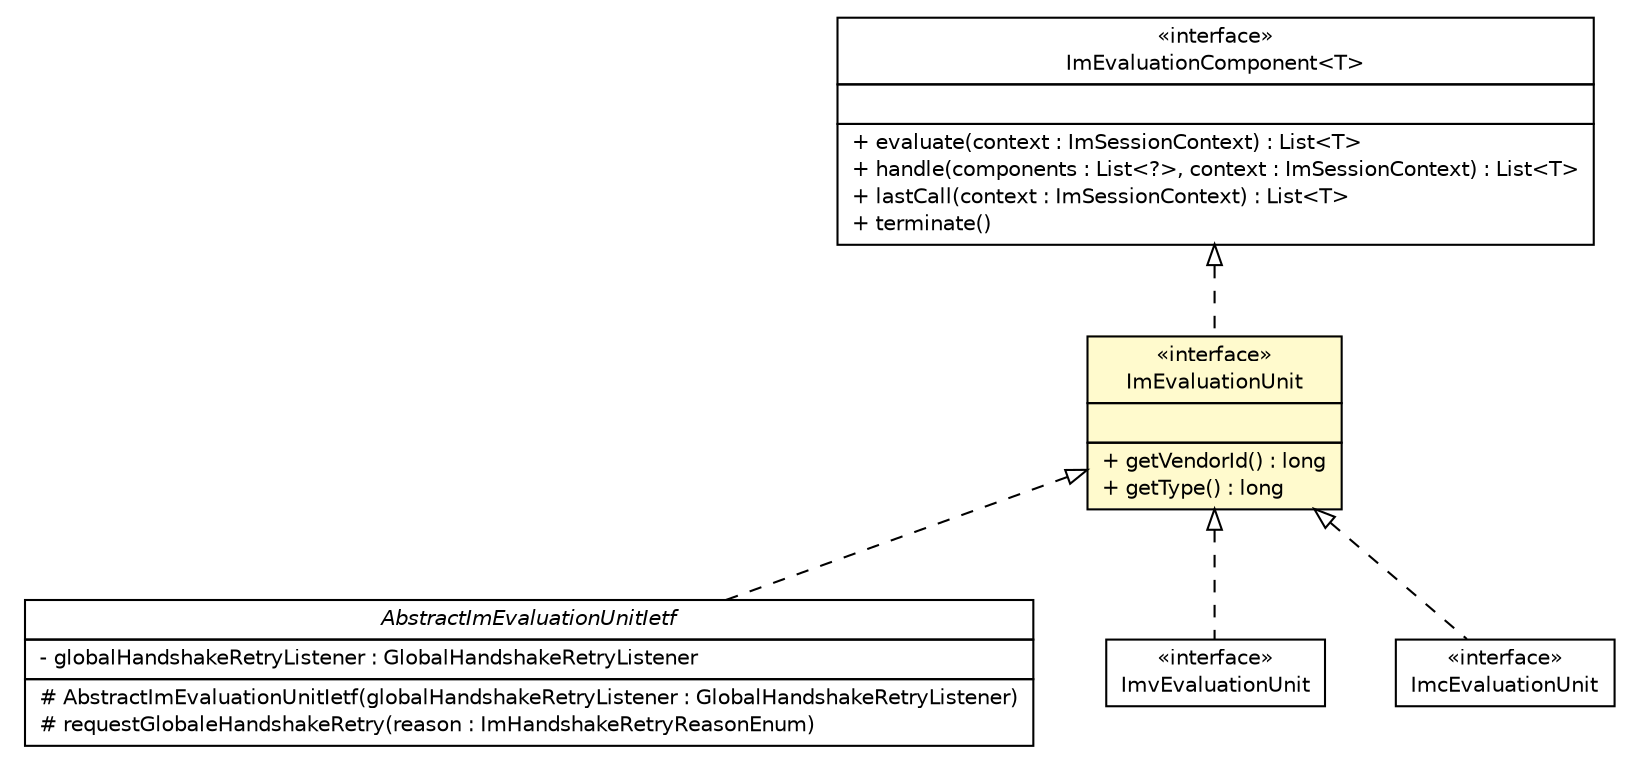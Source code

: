 #!/usr/local/bin/dot
#
# Class diagram 
# Generated by UMLGraph version R5_6 (http://www.umlgraph.org/)
#

digraph G {
	edge [fontname="Helvetica",fontsize=10,labelfontname="Helvetica",labelfontsize=10];
	node [fontname="Helvetica",fontsize=10,shape=plaintext];
	nodesep=0.25;
	ranksep=0.5;
	// de.hsbremen.tc.tnc.im.evaluate.ImEvaluationUnit
	c3253 [label=<<table title="de.hsbremen.tc.tnc.im.evaluate.ImEvaluationUnit" border="0" cellborder="1" cellspacing="0" cellpadding="2" port="p" bgcolor="lemonChiffon" href="./ImEvaluationUnit.html">
		<tr><td><table border="0" cellspacing="0" cellpadding="1">
<tr><td align="center" balign="center"> &#171;interface&#187; </td></tr>
<tr><td align="center" balign="center"> ImEvaluationUnit </td></tr>
		</table></td></tr>
		<tr><td><table border="0" cellspacing="0" cellpadding="1">
<tr><td align="left" balign="left">  </td></tr>
		</table></td></tr>
		<tr><td><table border="0" cellspacing="0" cellpadding="1">
<tr><td align="left" balign="left"> + getVendorId() : long </td></tr>
<tr><td align="left" balign="left"> + getType() : long </td></tr>
		</table></td></tr>
		</table>>, URL="./ImEvaluationUnit.html", fontname="Helvetica", fontcolor="black", fontsize=10.0];
	// de.hsbremen.tc.tnc.im.evaluate.AbstractImEvaluationUnitIetf
	c3259 [label=<<table title="de.hsbremen.tc.tnc.im.evaluate.AbstractImEvaluationUnitIetf" border="0" cellborder="1" cellspacing="0" cellpadding="2" port="p" href="./AbstractImEvaluationUnitIetf.html">
		<tr><td><table border="0" cellspacing="0" cellpadding="1">
<tr><td align="center" balign="center"><font face="Helvetica-Oblique"> AbstractImEvaluationUnitIetf </font></td></tr>
		</table></td></tr>
		<tr><td><table border="0" cellspacing="0" cellpadding="1">
<tr><td align="left" balign="left"> - globalHandshakeRetryListener : GlobalHandshakeRetryListener </td></tr>
		</table></td></tr>
		<tr><td><table border="0" cellspacing="0" cellpadding="1">
<tr><td align="left" balign="left"> # AbstractImEvaluationUnitIetf(globalHandshakeRetryListener : GlobalHandshakeRetryListener) </td></tr>
<tr><td align="left" balign="left"> # requestGlobaleHandshakeRetry(reason : ImHandshakeRetryReasonEnum) </td></tr>
		</table></td></tr>
		</table>>, URL="./AbstractImEvaluationUnitIetf.html", fontname="Helvetica", fontcolor="black", fontsize=10.0];
	// de.hsbremen.tc.tnc.im.evaluate.ImvEvaluationUnit
	c3261 [label=<<table title="de.hsbremen.tc.tnc.im.evaluate.ImvEvaluationUnit" border="0" cellborder="1" cellspacing="0" cellpadding="2" port="p" href="./ImvEvaluationUnit.html">
		<tr><td><table border="0" cellspacing="0" cellpadding="1">
<tr><td align="center" balign="center"> &#171;interface&#187; </td></tr>
<tr><td align="center" balign="center"> ImvEvaluationUnit </td></tr>
		</table></td></tr>
		</table>>, URL="./ImvEvaluationUnit.html", fontname="Helvetica", fontcolor="black", fontsize=10.0];
	// de.hsbremen.tc.tnc.im.evaluate.ImcEvaluationUnit
	c3262 [label=<<table title="de.hsbremen.tc.tnc.im.evaluate.ImcEvaluationUnit" border="0" cellborder="1" cellspacing="0" cellpadding="2" port="p" href="./ImcEvaluationUnit.html">
		<tr><td><table border="0" cellspacing="0" cellpadding="1">
<tr><td align="center" balign="center"> &#171;interface&#187; </td></tr>
<tr><td align="center" balign="center"> ImcEvaluationUnit </td></tr>
		</table></td></tr>
		</table>>, URL="./ImcEvaluationUnit.html", fontname="Helvetica", fontcolor="black", fontsize=10.0];
	// de.hsbremen.tc.tnc.im.evaluate.ImEvaluationComponent<T>
	c3263 [label=<<table title="de.hsbremen.tc.tnc.im.evaluate.ImEvaluationComponent" border="0" cellborder="1" cellspacing="0" cellpadding="2" port="p" href="./ImEvaluationComponent.html">
		<tr><td><table border="0" cellspacing="0" cellpadding="1">
<tr><td align="center" balign="center"> &#171;interface&#187; </td></tr>
<tr><td align="center" balign="center"> ImEvaluationComponent&lt;T&gt; </td></tr>
		</table></td></tr>
		<tr><td><table border="0" cellspacing="0" cellpadding="1">
<tr><td align="left" balign="left">  </td></tr>
		</table></td></tr>
		<tr><td><table border="0" cellspacing="0" cellpadding="1">
<tr><td align="left" balign="left"> + evaluate(context : ImSessionContext) : List&lt;T&gt; </td></tr>
<tr><td align="left" balign="left"> + handle(components : List&lt;?&gt;, context : ImSessionContext) : List&lt;T&gt; </td></tr>
<tr><td align="left" balign="left"> + lastCall(context : ImSessionContext) : List&lt;T&gt; </td></tr>
<tr><td align="left" balign="left"> + terminate() </td></tr>
		</table></td></tr>
		</table>>, URL="./ImEvaluationComponent.html", fontname="Helvetica", fontcolor="black", fontsize=10.0];
	//de.hsbremen.tc.tnc.im.evaluate.ImEvaluationUnit implements de.hsbremen.tc.tnc.im.evaluate.ImEvaluationComponent<T>
	c3263:p -> c3253:p [dir=back,arrowtail=empty,style=dashed];
	//de.hsbremen.tc.tnc.im.evaluate.AbstractImEvaluationUnitIetf implements de.hsbremen.tc.tnc.im.evaluate.ImEvaluationUnit
	c3253:p -> c3259:p [dir=back,arrowtail=empty,style=dashed];
	//de.hsbremen.tc.tnc.im.evaluate.ImvEvaluationUnit implements de.hsbremen.tc.tnc.im.evaluate.ImEvaluationUnit
	c3253:p -> c3261:p [dir=back,arrowtail=empty,style=dashed];
	//de.hsbremen.tc.tnc.im.evaluate.ImcEvaluationUnit implements de.hsbremen.tc.tnc.im.evaluate.ImEvaluationUnit
	c3253:p -> c3262:p [dir=back,arrowtail=empty,style=dashed];
}

